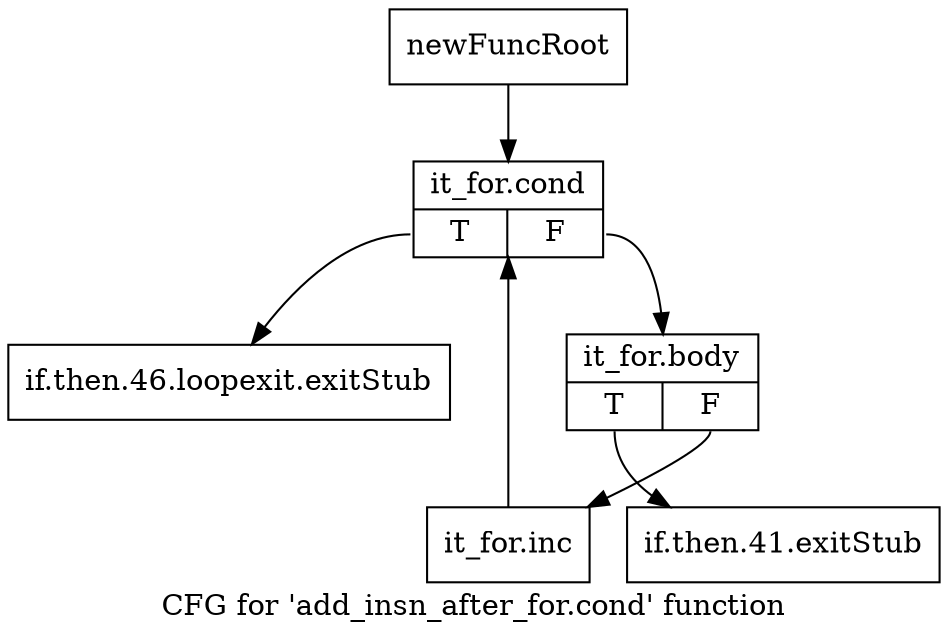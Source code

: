 digraph "CFG for 'add_insn_after_for.cond' function" {
	label="CFG for 'add_insn_after_for.cond' function";

	Node0xac67270 [shape=record,label="{newFuncRoot}"];
	Node0xac67270 -> Node0xac67360;
	Node0xac672c0 [shape=record,label="{if.then.46.loopexit.exitStub}"];
	Node0xac67310 [shape=record,label="{if.then.41.exitStub}"];
	Node0xac67360 [shape=record,label="{it_for.cond|{<s0>T|<s1>F}}"];
	Node0xac67360:s0 -> Node0xac672c0;
	Node0xac67360:s1 -> Node0xac673b0;
	Node0xac673b0 [shape=record,label="{it_for.body|{<s0>T|<s1>F}}"];
	Node0xac673b0:s0 -> Node0xac67310;
	Node0xac673b0:s1 -> Node0xac67400;
	Node0xac67400 [shape=record,label="{it_for.inc}"];
	Node0xac67400 -> Node0xac67360;
}
